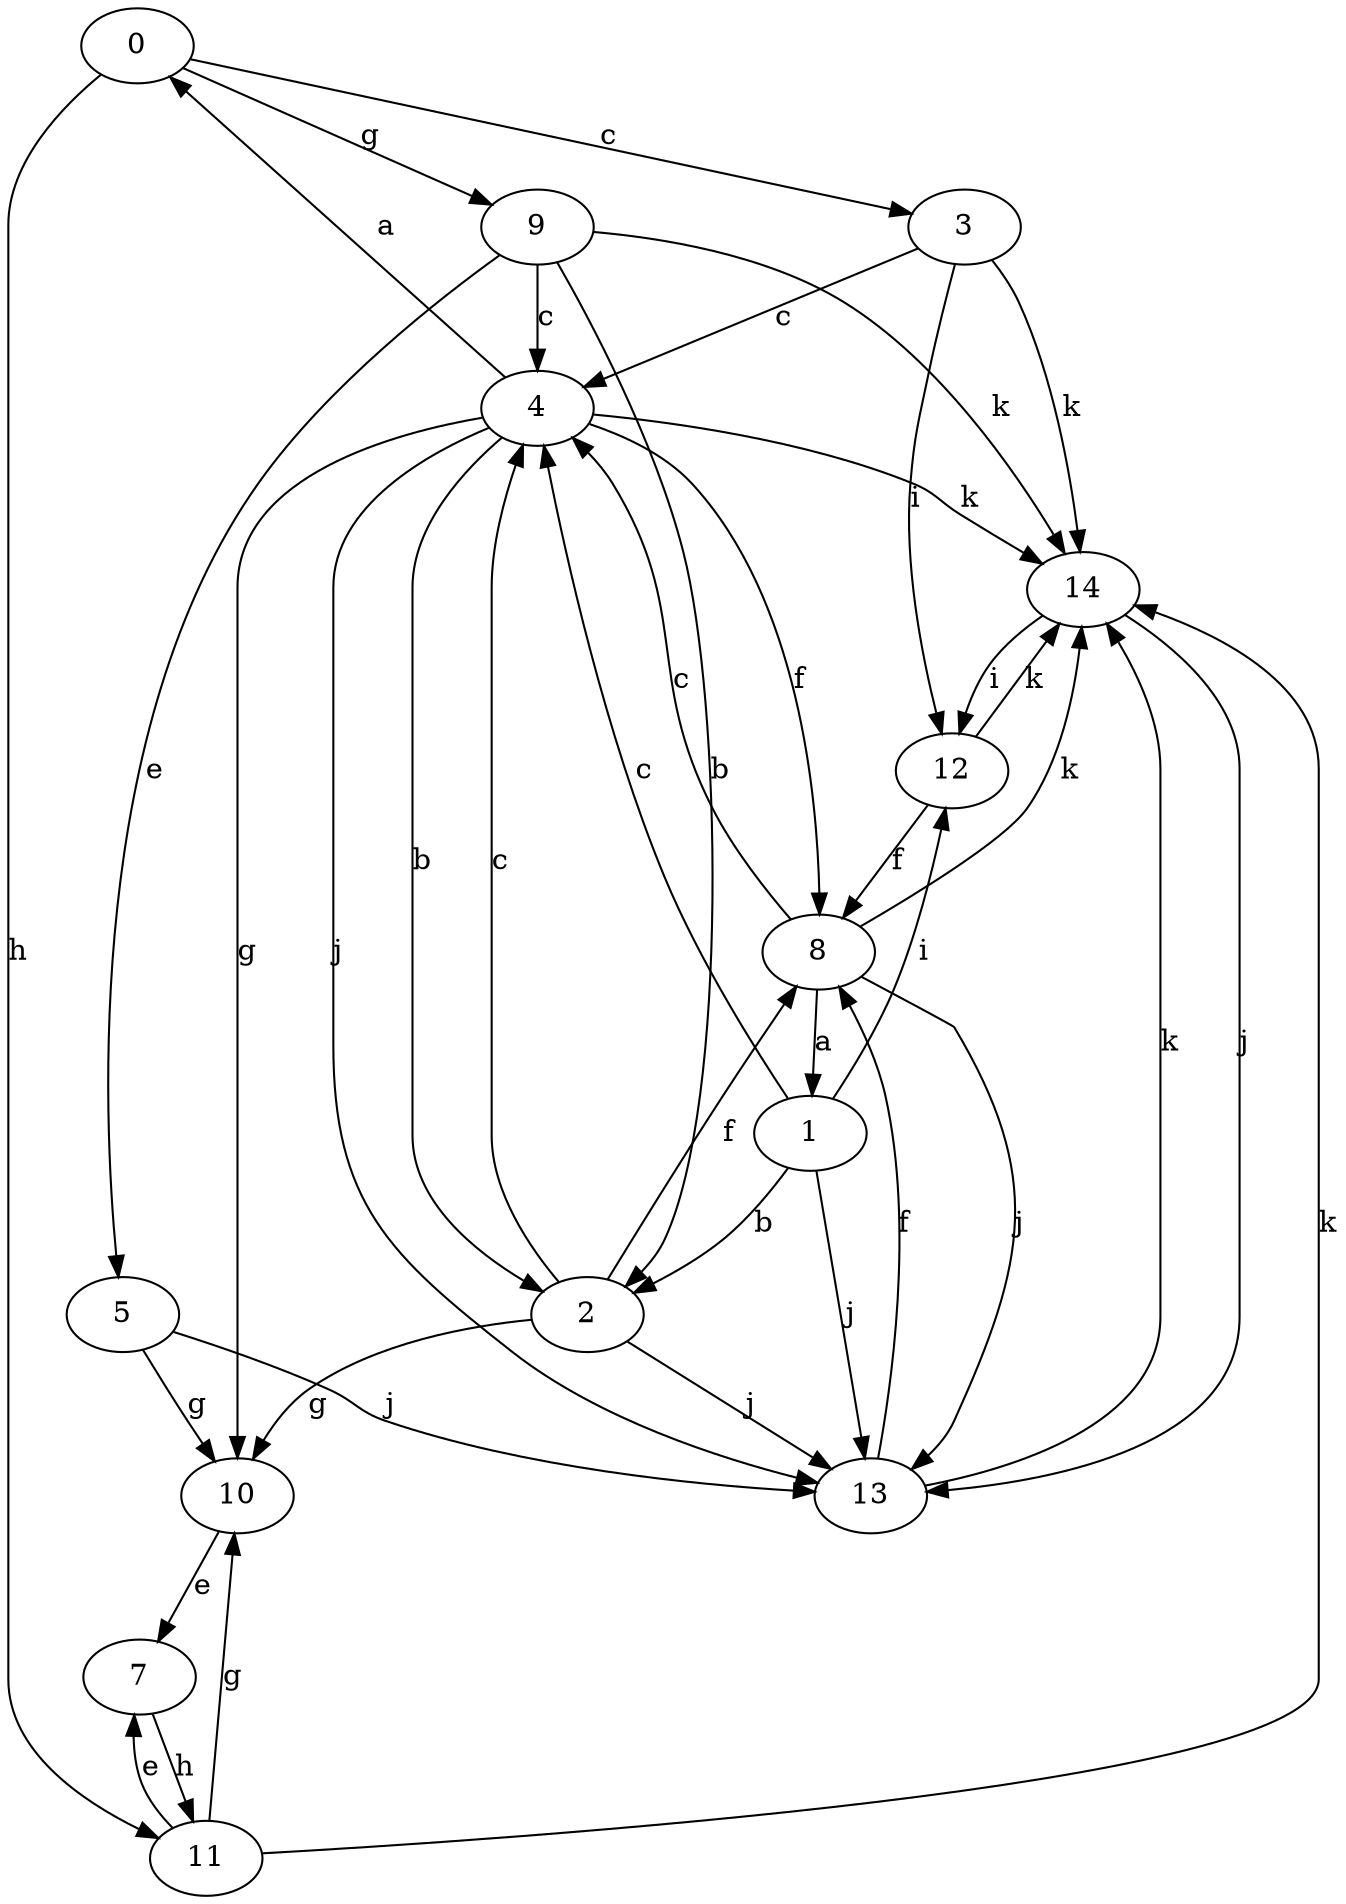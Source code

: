 strict digraph  {
0;
1;
2;
3;
4;
5;
7;
8;
9;
10;
11;
12;
13;
14;
0 -> 3  [label=c];
0 -> 9  [label=g];
0 -> 11  [label=h];
1 -> 2  [label=b];
1 -> 4  [label=c];
1 -> 12  [label=i];
1 -> 13  [label=j];
2 -> 4  [label=c];
2 -> 8  [label=f];
2 -> 10  [label=g];
2 -> 13  [label=j];
3 -> 4  [label=c];
3 -> 12  [label=i];
3 -> 14  [label=k];
4 -> 0  [label=a];
4 -> 2  [label=b];
4 -> 8  [label=f];
4 -> 10  [label=g];
4 -> 13  [label=j];
4 -> 14  [label=k];
5 -> 10  [label=g];
5 -> 13  [label=j];
7 -> 11  [label=h];
8 -> 1  [label=a];
8 -> 4  [label=c];
8 -> 13  [label=j];
8 -> 14  [label=k];
9 -> 2  [label=b];
9 -> 4  [label=c];
9 -> 5  [label=e];
9 -> 14  [label=k];
10 -> 7  [label=e];
11 -> 7  [label=e];
11 -> 10  [label=g];
11 -> 14  [label=k];
12 -> 8  [label=f];
12 -> 14  [label=k];
13 -> 8  [label=f];
13 -> 14  [label=k];
14 -> 12  [label=i];
14 -> 13  [label=j];
}
